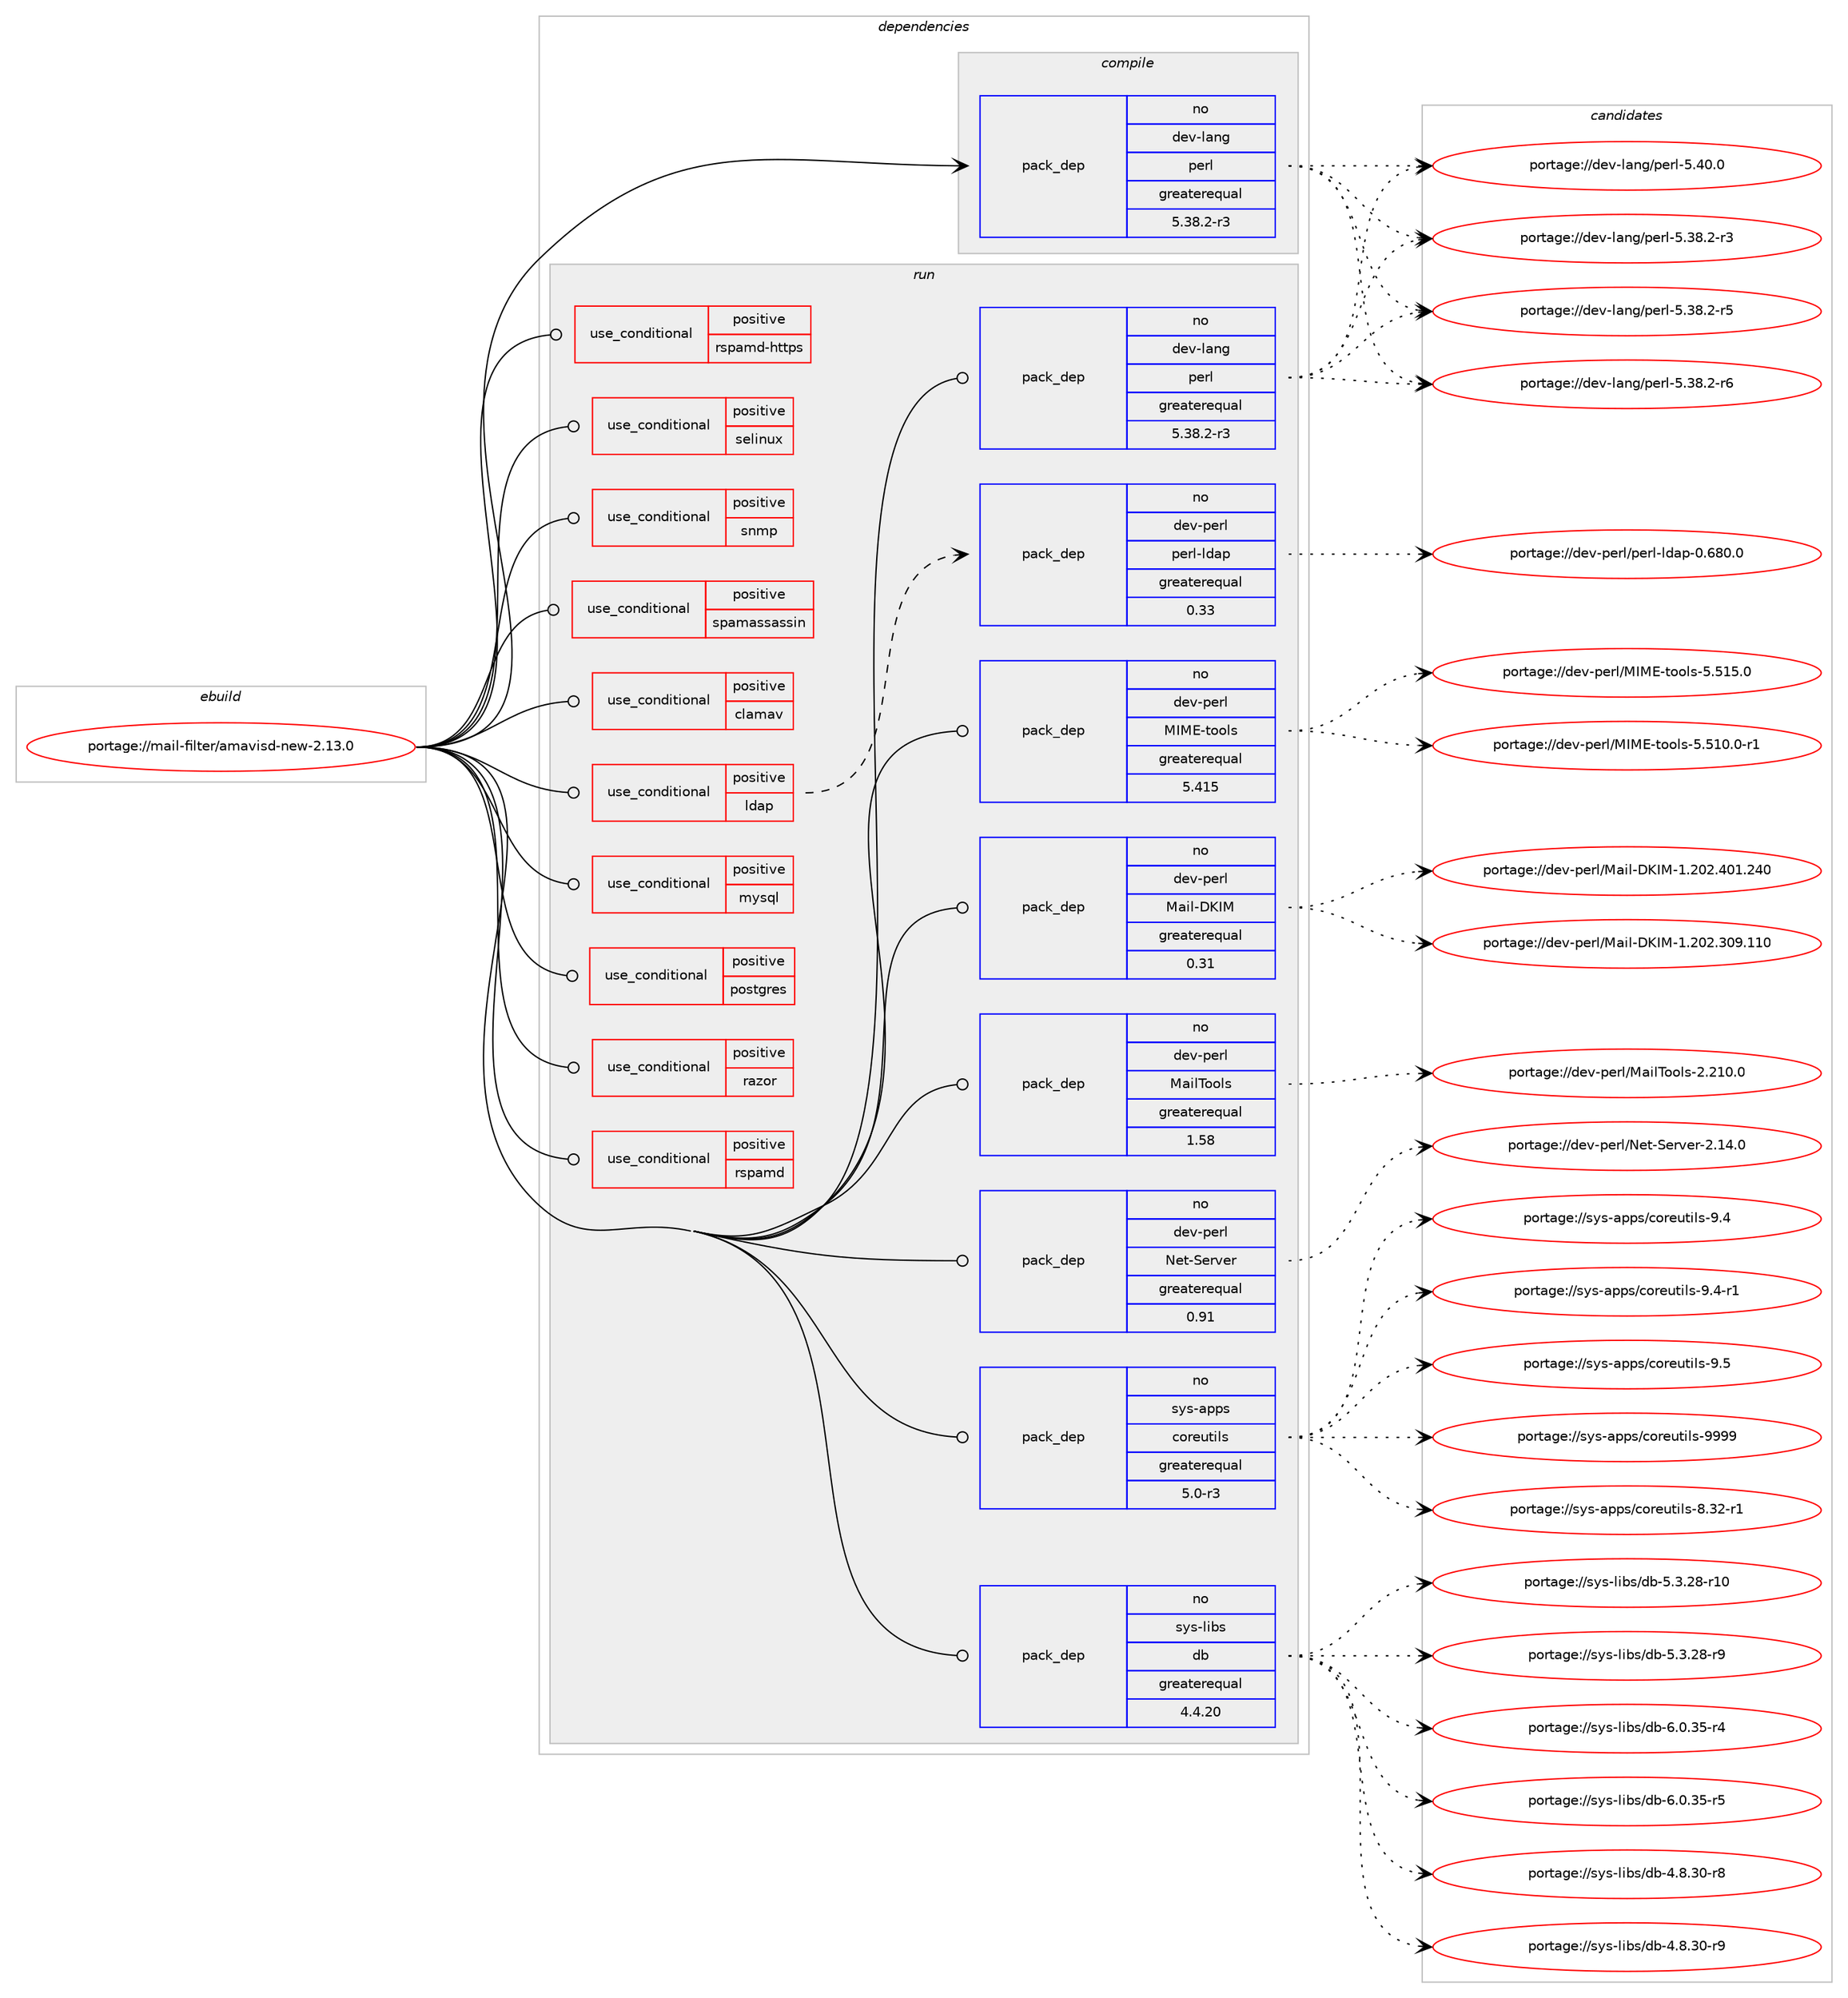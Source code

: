digraph prolog {

# *************
# Graph options
# *************

newrank=true;
concentrate=true;
compound=true;
graph [rankdir=LR,fontname=Helvetica,fontsize=10,ranksep=1.5];#, ranksep=2.5, nodesep=0.2];
edge  [arrowhead=vee];
node  [fontname=Helvetica,fontsize=10];

# **********
# The ebuild
# **********

subgraph cluster_leftcol {
color=gray;
rank=same;
label=<<i>ebuild</i>>;
id [label="portage://mail-filter/amavisd-new-2.13.0", color=red, width=4, href="../mail-filter/amavisd-new-2.13.0.svg"];
}

# ****************
# The dependencies
# ****************

subgraph cluster_midcol {
color=gray;
label=<<i>dependencies</i>>;
subgraph cluster_compile {
fillcolor="#eeeeee";
style=filled;
label=<<i>compile</i>>;
# *** BEGIN UNKNOWN DEPENDENCY TYPE (TODO) ***
# id -> package_dependency(portage://mail-filter/amavisd-new-2.13.0,install,no,acct-user,amavis,none,[,,],[],[])
# *** END UNKNOWN DEPENDENCY TYPE (TODO) ***

subgraph pack75600 {
dependency146209 [label=<<TABLE BORDER="0" CELLBORDER="1" CELLSPACING="0" CELLPADDING="4" WIDTH="220"><TR><TD ROWSPAN="6" CELLPADDING="30">pack_dep</TD></TR><TR><TD WIDTH="110">no</TD></TR><TR><TD>dev-lang</TD></TR><TR><TD>perl</TD></TR><TR><TD>greaterequal</TD></TR><TR><TD>5.38.2-r3</TD></TR></TABLE>>, shape=none, color=blue];
}
id:e -> dependency146209:w [weight=20,style="solid",arrowhead="vee"];
}
subgraph cluster_compileandrun {
fillcolor="#eeeeee";
style=filled;
label=<<i>compile and run</i>>;
}
subgraph cluster_run {
fillcolor="#eeeeee";
style=filled;
label=<<i>run</i>>;
subgraph cond68390 {
dependency146210 [label=<<TABLE BORDER="0" CELLBORDER="1" CELLSPACING="0" CELLPADDING="4"><TR><TD ROWSPAN="3" CELLPADDING="10">use_conditional</TD></TR><TR><TD>positive</TD></TR><TR><TD>clamav</TD></TR></TABLE>>, shape=none, color=red];
# *** BEGIN UNKNOWN DEPENDENCY TYPE (TODO) ***
# dependency146210 -> package_dependency(portage://mail-filter/amavisd-new-2.13.0,run,no,app-antivirus,clamav,none,[,,],[],[])
# *** END UNKNOWN DEPENDENCY TYPE (TODO) ***

}
id:e -> dependency146210:w [weight=20,style="solid",arrowhead="odot"];
subgraph cond68391 {
dependency146211 [label=<<TABLE BORDER="0" CELLBORDER="1" CELLSPACING="0" CELLPADDING="4"><TR><TD ROWSPAN="3" CELLPADDING="10">use_conditional</TD></TR><TR><TD>positive</TD></TR><TR><TD>ldap</TD></TR></TABLE>>, shape=none, color=red];
subgraph pack75601 {
dependency146212 [label=<<TABLE BORDER="0" CELLBORDER="1" CELLSPACING="0" CELLPADDING="4" WIDTH="220"><TR><TD ROWSPAN="6" CELLPADDING="30">pack_dep</TD></TR><TR><TD WIDTH="110">no</TD></TR><TR><TD>dev-perl</TD></TR><TR><TD>perl-ldap</TD></TR><TR><TD>greaterequal</TD></TR><TR><TD>0.33</TD></TR></TABLE>>, shape=none, color=blue];
}
dependency146211:e -> dependency146212:w [weight=20,style="dashed",arrowhead="vee"];
}
id:e -> dependency146211:w [weight=20,style="solid",arrowhead="odot"];
subgraph cond68392 {
dependency146213 [label=<<TABLE BORDER="0" CELLBORDER="1" CELLSPACING="0" CELLPADDING="4"><TR><TD ROWSPAN="3" CELLPADDING="10">use_conditional</TD></TR><TR><TD>positive</TD></TR><TR><TD>mysql</TD></TR></TABLE>>, shape=none, color=red];
# *** BEGIN UNKNOWN DEPENDENCY TYPE (TODO) ***
# dependency146213 -> package_dependency(portage://mail-filter/amavisd-new-2.13.0,run,no,dev-perl,DBD-mysql,none,[,,],[],[])
# *** END UNKNOWN DEPENDENCY TYPE (TODO) ***

}
id:e -> dependency146213:w [weight=20,style="solid",arrowhead="odot"];
subgraph cond68393 {
dependency146214 [label=<<TABLE BORDER="0" CELLBORDER="1" CELLSPACING="0" CELLPADDING="4"><TR><TD ROWSPAN="3" CELLPADDING="10">use_conditional</TD></TR><TR><TD>positive</TD></TR><TR><TD>postgres</TD></TR></TABLE>>, shape=none, color=red];
# *** BEGIN UNKNOWN DEPENDENCY TYPE (TODO) ***
# dependency146214 -> package_dependency(portage://mail-filter/amavisd-new-2.13.0,run,no,dev-perl,DBD-Pg,none,[,,],[],[])
# *** END UNKNOWN DEPENDENCY TYPE (TODO) ***

}
id:e -> dependency146214:w [weight=20,style="solid",arrowhead="odot"];
subgraph cond68394 {
dependency146215 [label=<<TABLE BORDER="0" CELLBORDER="1" CELLSPACING="0" CELLPADDING="4"><TR><TD ROWSPAN="3" CELLPADDING="10">use_conditional</TD></TR><TR><TD>positive</TD></TR><TR><TD>razor</TD></TR></TABLE>>, shape=none, color=red];
# *** BEGIN UNKNOWN DEPENDENCY TYPE (TODO) ***
# dependency146215 -> package_dependency(portage://mail-filter/amavisd-new-2.13.0,run,no,mail-filter,razor,none,[,,],[],[])
# *** END UNKNOWN DEPENDENCY TYPE (TODO) ***

}
id:e -> dependency146215:w [weight=20,style="solid",arrowhead="odot"];
subgraph cond68395 {
dependency146216 [label=<<TABLE BORDER="0" CELLBORDER="1" CELLSPACING="0" CELLPADDING="4"><TR><TD ROWSPAN="3" CELLPADDING="10">use_conditional</TD></TR><TR><TD>positive</TD></TR><TR><TD>rspamd</TD></TR></TABLE>>, shape=none, color=red];
# *** BEGIN UNKNOWN DEPENDENCY TYPE (TODO) ***
# dependency146216 -> package_dependency(portage://mail-filter/amavisd-new-2.13.0,run,no,dev-perl,HTTP-Message,none,[,,],[],[])
# *** END UNKNOWN DEPENDENCY TYPE (TODO) ***

# *** BEGIN UNKNOWN DEPENDENCY TYPE (TODO) ***
# dependency146216 -> package_dependency(portage://mail-filter/amavisd-new-2.13.0,run,no,dev-perl,JSON,none,[,,],[],[])
# *** END UNKNOWN DEPENDENCY TYPE (TODO) ***

# *** BEGIN UNKNOWN DEPENDENCY TYPE (TODO) ***
# dependency146216 -> package_dependency(portage://mail-filter/amavisd-new-2.13.0,run,no,dev-perl,LWP-UserAgent-Determined,none,[,,],[],[])
# *** END UNKNOWN DEPENDENCY TYPE (TODO) ***

}
id:e -> dependency146216:w [weight=20,style="solid",arrowhead="odot"];
subgraph cond68396 {
dependency146217 [label=<<TABLE BORDER="0" CELLBORDER="1" CELLSPACING="0" CELLPADDING="4"><TR><TD ROWSPAN="3" CELLPADDING="10">use_conditional</TD></TR><TR><TD>positive</TD></TR><TR><TD>rspamd-https</TD></TR></TABLE>>, shape=none, color=red];
# *** BEGIN UNKNOWN DEPENDENCY TYPE (TODO) ***
# dependency146217 -> package_dependency(portage://mail-filter/amavisd-new-2.13.0,run,no,dev-perl,HTTP-Message,none,[,,],[],[])
# *** END UNKNOWN DEPENDENCY TYPE (TODO) ***

# *** BEGIN UNKNOWN DEPENDENCY TYPE (TODO) ***
# dependency146217 -> package_dependency(portage://mail-filter/amavisd-new-2.13.0,run,no,dev-perl,JSON,none,[,,],[],[])
# *** END UNKNOWN DEPENDENCY TYPE (TODO) ***

# *** BEGIN UNKNOWN DEPENDENCY TYPE (TODO) ***
# dependency146217 -> package_dependency(portage://mail-filter/amavisd-new-2.13.0,run,no,dev-perl,LWP-UserAgent-Determined,none,[,,],[],[])
# *** END UNKNOWN DEPENDENCY TYPE (TODO) ***

# *** BEGIN UNKNOWN DEPENDENCY TYPE (TODO) ***
# dependency146217 -> package_dependency(portage://mail-filter/amavisd-new-2.13.0,run,no,dev-perl,LWP-Protocol-https,none,[,,],[],[])
# *** END UNKNOWN DEPENDENCY TYPE (TODO) ***

# *** BEGIN UNKNOWN DEPENDENCY TYPE (TODO) ***
# dependency146217 -> package_dependency(portage://mail-filter/amavisd-new-2.13.0,run,no,dev-perl,Net-SSLeay,none,[,,],[],[])
# *** END UNKNOWN DEPENDENCY TYPE (TODO) ***

}
id:e -> dependency146217:w [weight=20,style="solid",arrowhead="odot"];
subgraph cond68397 {
dependency146218 [label=<<TABLE BORDER="0" CELLBORDER="1" CELLSPACING="0" CELLPADDING="4"><TR><TD ROWSPAN="3" CELLPADDING="10">use_conditional</TD></TR><TR><TD>positive</TD></TR><TR><TD>selinux</TD></TR></TABLE>>, shape=none, color=red];
# *** BEGIN UNKNOWN DEPENDENCY TYPE (TODO) ***
# dependency146218 -> package_dependency(portage://mail-filter/amavisd-new-2.13.0,run,no,sec-policy,selinux-amavis,none,[,,],[],[])
# *** END UNKNOWN DEPENDENCY TYPE (TODO) ***

}
id:e -> dependency146218:w [weight=20,style="solid",arrowhead="odot"];
subgraph cond68398 {
dependency146219 [label=<<TABLE BORDER="0" CELLBORDER="1" CELLSPACING="0" CELLPADDING="4"><TR><TD ROWSPAN="3" CELLPADDING="10">use_conditional</TD></TR><TR><TD>positive</TD></TR><TR><TD>snmp</TD></TR></TABLE>>, shape=none, color=red];
# *** BEGIN UNKNOWN DEPENDENCY TYPE (TODO) ***
# dependency146219 -> package_dependency(portage://mail-filter/amavisd-new-2.13.0,run,no,net-analyzer,net-snmp,none,[,,],[],[use(enable(perl),none)])
# *** END UNKNOWN DEPENDENCY TYPE (TODO) ***

}
id:e -> dependency146219:w [weight=20,style="solid",arrowhead="odot"];
subgraph cond68399 {
dependency146220 [label=<<TABLE BORDER="0" CELLBORDER="1" CELLSPACING="0" CELLPADDING="4"><TR><TD ROWSPAN="3" CELLPADDING="10">use_conditional</TD></TR><TR><TD>positive</TD></TR><TR><TD>spamassassin</TD></TR></TABLE>>, shape=none, color=red];
# *** BEGIN UNKNOWN DEPENDENCY TYPE (TODO) ***
# dependency146220 -> package_dependency(portage://mail-filter/amavisd-new-2.13.0,run,no,mail-filter,spamassassin,none,[,,],[],[])
# *** END UNKNOWN DEPENDENCY TYPE (TODO) ***

# *** BEGIN UNKNOWN DEPENDENCY TYPE (TODO) ***
# dependency146220 -> package_dependency(portage://mail-filter/amavisd-new-2.13.0,run,no,dev-perl,Image-Info,none,[,,],[],[])
# *** END UNKNOWN DEPENDENCY TYPE (TODO) ***

}
id:e -> dependency146220:w [weight=20,style="solid",arrowhead="odot"];
# *** BEGIN UNKNOWN DEPENDENCY TYPE (TODO) ***
# id -> package_dependency(portage://mail-filter/amavisd-new-2.13.0,run,no,acct-user,amavis,none,[,,],[],[])
# *** END UNKNOWN DEPENDENCY TYPE (TODO) ***

# *** BEGIN UNKNOWN DEPENDENCY TYPE (TODO) ***
# id -> package_dependency(portage://mail-filter/amavisd-new-2.13.0,run,no,app-alternatives,cpio,none,[,,],[],[])
# *** END UNKNOWN DEPENDENCY TYPE (TODO) ***

# *** BEGIN UNKNOWN DEPENDENCY TYPE (TODO) ***
# id -> package_dependency(portage://mail-filter/amavisd-new-2.13.0,run,no,app-arch,arc,none,[,,],[],[])
# *** END UNKNOWN DEPENDENCY TYPE (TODO) ***

# *** BEGIN UNKNOWN DEPENDENCY TYPE (TODO) ***
# id -> package_dependency(portage://mail-filter/amavisd-new-2.13.0,run,no,app-arch,arj,none,[,,],[],[])
# *** END UNKNOWN DEPENDENCY TYPE (TODO) ***

# *** BEGIN UNKNOWN DEPENDENCY TYPE (TODO) ***
# id -> package_dependency(portage://mail-filter/amavisd-new-2.13.0,run,no,app-arch,bzip2,none,[,,],[],[])
# *** END UNKNOWN DEPENDENCY TYPE (TODO) ***

# *** BEGIN UNKNOWN DEPENDENCY TYPE (TODO) ***
# id -> package_dependency(portage://mail-filter/amavisd-new-2.13.0,run,no,app-arch,cabextract,none,[,,],[],[])
# *** END UNKNOWN DEPENDENCY TYPE (TODO) ***

# *** BEGIN UNKNOWN DEPENDENCY TYPE (TODO) ***
# id -> package_dependency(portage://mail-filter/amavisd-new-2.13.0,run,no,app-arch,gzip,none,[,,],[],[])
# *** END UNKNOWN DEPENDENCY TYPE (TODO) ***

# *** BEGIN UNKNOWN DEPENDENCY TYPE (TODO) ***
# id -> package_dependency(portage://mail-filter/amavisd-new-2.13.0,run,no,app-arch,lha,none,[,,],[],[])
# *** END UNKNOWN DEPENDENCY TYPE (TODO) ***

# *** BEGIN UNKNOWN DEPENDENCY TYPE (TODO) ***
# id -> package_dependency(portage://mail-filter/amavisd-new-2.13.0,run,no,app-arch,lrzip,none,[,,],[],[])
# *** END UNKNOWN DEPENDENCY TYPE (TODO) ***

# *** BEGIN UNKNOWN DEPENDENCY TYPE (TODO) ***
# id -> package_dependency(portage://mail-filter/amavisd-new-2.13.0,run,no,app-arch,lzop,none,[,,],[],[])
# *** END UNKNOWN DEPENDENCY TYPE (TODO) ***

# *** BEGIN UNKNOWN DEPENDENCY TYPE (TODO) ***
# id -> package_dependency(portage://mail-filter/amavisd-new-2.13.0,run,no,app-arch,p7zip,none,[,,],[],[])
# *** END UNKNOWN DEPENDENCY TYPE (TODO) ***

# *** BEGIN UNKNOWN DEPENDENCY TYPE (TODO) ***
# id -> package_dependency(portage://mail-filter/amavisd-new-2.13.0,run,no,app-arch,pax,none,[,,],[],[])
# *** END UNKNOWN DEPENDENCY TYPE (TODO) ***

# *** BEGIN UNKNOWN DEPENDENCY TYPE (TODO) ***
# id -> package_dependency(portage://mail-filter/amavisd-new-2.13.0,run,no,app-arch,unrar,none,[,,],[],[])
# *** END UNKNOWN DEPENDENCY TYPE (TODO) ***

# *** BEGIN UNKNOWN DEPENDENCY TYPE (TODO) ***
# id -> package_dependency(portage://mail-filter/amavisd-new-2.13.0,run,no,app-arch,xz-utils,none,[,,],[],[])
# *** END UNKNOWN DEPENDENCY TYPE (TODO) ***

# *** BEGIN UNKNOWN DEPENDENCY TYPE (TODO) ***
# id -> package_dependency(portage://mail-filter/amavisd-new-2.13.0,run,no,app-arch,zoo,none,[,,],[],[])
# *** END UNKNOWN DEPENDENCY TYPE (TODO) ***

subgraph pack75602 {
dependency146221 [label=<<TABLE BORDER="0" CELLBORDER="1" CELLSPACING="0" CELLPADDING="4" WIDTH="220"><TR><TD ROWSPAN="6" CELLPADDING="30">pack_dep</TD></TR><TR><TD WIDTH="110">no</TD></TR><TR><TD>dev-lang</TD></TR><TR><TD>perl</TD></TR><TR><TD>greaterequal</TD></TR><TR><TD>5.38.2-r3</TD></TR></TABLE>>, shape=none, color=blue];
}
id:e -> dependency146221:w [weight=20,style="solid",arrowhead="odot"];
# *** BEGIN UNKNOWN DEPENDENCY TYPE (TODO) ***
# id -> package_dependency(portage://mail-filter/amavisd-new-2.13.0,run,no,dev-lang,perl,none,[,,],any_different_slot,[])
# *** END UNKNOWN DEPENDENCY TYPE (TODO) ***

# *** BEGIN UNKNOWN DEPENDENCY TYPE (TODO) ***
# id -> package_dependency(portage://mail-filter/amavisd-new-2.13.0,run,no,dev-lang,perl,none,[,,],any_same_slot,[])
# *** END UNKNOWN DEPENDENCY TYPE (TODO) ***

# *** BEGIN UNKNOWN DEPENDENCY TYPE (TODO) ***
# id -> package_dependency(portage://mail-filter/amavisd-new-2.13.0,run,no,dev-perl,Archive-Zip,none,[,,],[],[])
# *** END UNKNOWN DEPENDENCY TYPE (TODO) ***

# *** BEGIN UNKNOWN DEPENDENCY TYPE (TODO) ***
# id -> package_dependency(portage://mail-filter/amavisd-new-2.13.0,run,no,dev-perl,BerkeleyDB,none,[,,],[],[])
# *** END UNKNOWN DEPENDENCY TYPE (TODO) ***

# *** BEGIN UNKNOWN DEPENDENCY TYPE (TODO) ***
# id -> package_dependency(portage://mail-filter/amavisd-new-2.13.0,run,no,dev-perl,Convert-BinHex,none,[,,],[],[])
# *** END UNKNOWN DEPENDENCY TYPE (TODO) ***

# *** BEGIN UNKNOWN DEPENDENCY TYPE (TODO) ***
# id -> package_dependency(portage://mail-filter/amavisd-new-2.13.0,run,no,dev-perl,File-LibMagic,none,[,,],[],[])
# *** END UNKNOWN DEPENDENCY TYPE (TODO) ***

# *** BEGIN UNKNOWN DEPENDENCY TYPE (TODO) ***
# id -> package_dependency(portage://mail-filter/amavisd-new-2.13.0,run,no,dev-perl,IO-Socket-SSL,none,[,,],[],[])
# *** END UNKNOWN DEPENDENCY TYPE (TODO) ***

# *** BEGIN UNKNOWN DEPENDENCY TYPE (TODO) ***
# id -> package_dependency(portage://mail-filter/amavisd-new-2.13.0,run,no,dev-perl,IO-stringy,none,[,,],[],[])
# *** END UNKNOWN DEPENDENCY TYPE (TODO) ***

subgraph pack75603 {
dependency146222 [label=<<TABLE BORDER="0" CELLBORDER="1" CELLSPACING="0" CELLPADDING="4" WIDTH="220"><TR><TD ROWSPAN="6" CELLPADDING="30">pack_dep</TD></TR><TR><TD WIDTH="110">no</TD></TR><TR><TD>dev-perl</TD></TR><TR><TD>MIME-tools</TD></TR><TR><TD>greaterequal</TD></TR><TR><TD>5.415</TD></TR></TABLE>>, shape=none, color=blue];
}
id:e -> dependency146222:w [weight=20,style="solid",arrowhead="odot"];
subgraph pack75604 {
dependency146223 [label=<<TABLE BORDER="0" CELLBORDER="1" CELLSPACING="0" CELLPADDING="4" WIDTH="220"><TR><TD ROWSPAN="6" CELLPADDING="30">pack_dep</TD></TR><TR><TD WIDTH="110">no</TD></TR><TR><TD>dev-perl</TD></TR><TR><TD>Mail-DKIM</TD></TR><TR><TD>greaterequal</TD></TR><TR><TD>0.31</TD></TR></TABLE>>, shape=none, color=blue];
}
id:e -> dependency146223:w [weight=20,style="solid",arrowhead="odot"];
subgraph pack75605 {
dependency146224 [label=<<TABLE BORDER="0" CELLBORDER="1" CELLSPACING="0" CELLPADDING="4" WIDTH="220"><TR><TD ROWSPAN="6" CELLPADDING="30">pack_dep</TD></TR><TR><TD WIDTH="110">no</TD></TR><TR><TD>dev-perl</TD></TR><TR><TD>MailTools</TD></TR><TR><TD>greaterequal</TD></TR><TR><TD>1.58</TD></TR></TABLE>>, shape=none, color=blue];
}
id:e -> dependency146224:w [weight=20,style="solid",arrowhead="odot"];
# *** BEGIN UNKNOWN DEPENDENCY TYPE (TODO) ***
# id -> package_dependency(portage://mail-filter/amavisd-new-2.13.0,run,no,dev-perl,Net-LibIDN2,none,[,,],[],[])
# *** END UNKNOWN DEPENDENCY TYPE (TODO) ***

# *** BEGIN UNKNOWN DEPENDENCY TYPE (TODO) ***
# id -> package_dependency(portage://mail-filter/amavisd-new-2.13.0,run,no,dev-perl,Net-SSLeay,none,[,,],[],[])
# *** END UNKNOWN DEPENDENCY TYPE (TODO) ***

subgraph pack75606 {
dependency146225 [label=<<TABLE BORDER="0" CELLBORDER="1" CELLSPACING="0" CELLPADDING="4" WIDTH="220"><TR><TD ROWSPAN="6" CELLPADDING="30">pack_dep</TD></TR><TR><TD WIDTH="110">no</TD></TR><TR><TD>dev-perl</TD></TR><TR><TD>Net-Server</TD></TR><TR><TD>greaterequal</TD></TR><TR><TD>0.91</TD></TR></TABLE>>, shape=none, color=blue];
}
id:e -> dependency146225:w [weight=20,style="solid",arrowhead="odot"];
# *** BEGIN UNKNOWN DEPENDENCY TYPE (TODO) ***
# id -> package_dependency(portage://mail-filter/amavisd-new-2.13.0,run,no,dev-perl,Unix-Syslog,none,[,,],[],[])
# *** END UNKNOWN DEPENDENCY TYPE (TODO) ***

# *** BEGIN UNKNOWN DEPENDENCY TYPE (TODO) ***
# id -> package_dependency(portage://mail-filter/amavisd-new-2.13.0,run,no,net-mail,ripole,none,[,,],[],[])
# *** END UNKNOWN DEPENDENCY TYPE (TODO) ***

# *** BEGIN UNKNOWN DEPENDENCY TYPE (TODO) ***
# id -> package_dependency(portage://mail-filter/amavisd-new-2.13.0,run,no,net-mail,tnef,none,[,,],[],[])
# *** END UNKNOWN DEPENDENCY TYPE (TODO) ***

subgraph pack75607 {
dependency146226 [label=<<TABLE BORDER="0" CELLBORDER="1" CELLSPACING="0" CELLPADDING="4" WIDTH="220"><TR><TD ROWSPAN="6" CELLPADDING="30">pack_dep</TD></TR><TR><TD WIDTH="110">no</TD></TR><TR><TD>sys-apps</TD></TR><TR><TD>coreutils</TD></TR><TR><TD>greaterequal</TD></TR><TR><TD>5.0-r3</TD></TR></TABLE>>, shape=none, color=blue];
}
id:e -> dependency146226:w [weight=20,style="solid",arrowhead="odot"];
subgraph pack75608 {
dependency146227 [label=<<TABLE BORDER="0" CELLBORDER="1" CELLSPACING="0" CELLPADDING="4" WIDTH="220"><TR><TD ROWSPAN="6" CELLPADDING="30">pack_dep</TD></TR><TR><TD WIDTH="110">no</TD></TR><TR><TD>sys-libs</TD></TR><TR><TD>db</TD></TR><TR><TD>greaterequal</TD></TR><TR><TD>4.4.20</TD></TR></TABLE>>, shape=none, color=blue];
}
id:e -> dependency146227:w [weight=20,style="solid",arrowhead="odot"];
# *** BEGIN UNKNOWN DEPENDENCY TYPE (TODO) ***
# id -> package_dependency(portage://mail-filter/amavisd-new-2.13.0,run,no,virtual,mta,none,[,,],[],[])
# *** END UNKNOWN DEPENDENCY TYPE (TODO) ***

# *** BEGIN UNKNOWN DEPENDENCY TYPE (TODO) ***
# id -> package_dependency(portage://mail-filter/amavisd-new-2.13.0,run,no,virtual,perl-Compress-Raw-Zlib,none,[,,],[],[])
# *** END UNKNOWN DEPENDENCY TYPE (TODO) ***

# *** BEGIN UNKNOWN DEPENDENCY TYPE (TODO) ***
# id -> package_dependency(portage://mail-filter/amavisd-new-2.13.0,run,no,virtual,perl-Digest-MD5,none,[,,],[],[])
# *** END UNKNOWN DEPENDENCY TYPE (TODO) ***

# *** BEGIN UNKNOWN DEPENDENCY TYPE (TODO) ***
# id -> package_dependency(portage://mail-filter/amavisd-new-2.13.0,run,no,virtual,perl-File-Temp,none,[,,],[],[])
# *** END UNKNOWN DEPENDENCY TYPE (TODO) ***

# *** BEGIN UNKNOWN DEPENDENCY TYPE (TODO) ***
# id -> package_dependency(portage://mail-filter/amavisd-new-2.13.0,run,no,virtual,perl-IO-Compress,none,[,,],[],[])
# *** END UNKNOWN DEPENDENCY TYPE (TODO) ***

# *** BEGIN UNKNOWN DEPENDENCY TYPE (TODO) ***
# id -> package_dependency(portage://mail-filter/amavisd-new-2.13.0,run,no,virtual,perl-IO-Socket-IP,none,[,,],[],[])
# *** END UNKNOWN DEPENDENCY TYPE (TODO) ***

# *** BEGIN UNKNOWN DEPENDENCY TYPE (TODO) ***
# id -> package_dependency(portage://mail-filter/amavisd-new-2.13.0,run,no,virtual,perl-MIME-Base64,none,[,,],[],[])
# *** END UNKNOWN DEPENDENCY TYPE (TODO) ***

# *** BEGIN UNKNOWN DEPENDENCY TYPE (TODO) ***
# id -> package_dependency(portage://mail-filter/amavisd-new-2.13.0,run,no,virtual,perl-Time-HiRes,none,[,,],[],[])
# *** END UNKNOWN DEPENDENCY TYPE (TODO) ***

}
}

# **************
# The candidates
# **************

subgraph cluster_choices {
rank=same;
color=gray;
label=<<i>candidates</i>>;

subgraph choice75600 {
color=black;
nodesep=1;
choice100101118451089711010347112101114108455346515646504511451 [label="portage://dev-lang/perl-5.38.2-r3", color=red, width=4,href="../dev-lang/perl-5.38.2-r3.svg"];
choice100101118451089711010347112101114108455346515646504511453 [label="portage://dev-lang/perl-5.38.2-r5", color=red, width=4,href="../dev-lang/perl-5.38.2-r5.svg"];
choice100101118451089711010347112101114108455346515646504511454 [label="portage://dev-lang/perl-5.38.2-r6", color=red, width=4,href="../dev-lang/perl-5.38.2-r6.svg"];
choice10010111845108971101034711210111410845534652484648 [label="portage://dev-lang/perl-5.40.0", color=red, width=4,href="../dev-lang/perl-5.40.0.svg"];
dependency146209:e -> choice100101118451089711010347112101114108455346515646504511451:w [style=dotted,weight="100"];
dependency146209:e -> choice100101118451089711010347112101114108455346515646504511453:w [style=dotted,weight="100"];
dependency146209:e -> choice100101118451089711010347112101114108455346515646504511454:w [style=dotted,weight="100"];
dependency146209:e -> choice10010111845108971101034711210111410845534652484648:w [style=dotted,weight="100"];
}
subgraph choice75601 {
color=black;
nodesep=1;
choice100101118451121011141084711210111410845108100971124548465456484648 [label="portage://dev-perl/perl-ldap-0.680.0", color=red, width=4,href="../dev-perl/perl-ldap-0.680.0.svg"];
dependency146212:e -> choice100101118451121011141084711210111410845108100971124548465456484648:w [style=dotted,weight="100"];
}
subgraph choice75602 {
color=black;
nodesep=1;
choice100101118451089711010347112101114108455346515646504511451 [label="portage://dev-lang/perl-5.38.2-r3", color=red, width=4,href="../dev-lang/perl-5.38.2-r3.svg"];
choice100101118451089711010347112101114108455346515646504511453 [label="portage://dev-lang/perl-5.38.2-r5", color=red, width=4,href="../dev-lang/perl-5.38.2-r5.svg"];
choice100101118451089711010347112101114108455346515646504511454 [label="portage://dev-lang/perl-5.38.2-r6", color=red, width=4,href="../dev-lang/perl-5.38.2-r6.svg"];
choice10010111845108971101034711210111410845534652484648 [label="portage://dev-lang/perl-5.40.0", color=red, width=4,href="../dev-lang/perl-5.40.0.svg"];
dependency146221:e -> choice100101118451089711010347112101114108455346515646504511451:w [style=dotted,weight="100"];
dependency146221:e -> choice100101118451089711010347112101114108455346515646504511453:w [style=dotted,weight="100"];
dependency146221:e -> choice100101118451089711010347112101114108455346515646504511454:w [style=dotted,weight="100"];
dependency146221:e -> choice10010111845108971101034711210111410845534652484648:w [style=dotted,weight="100"];
}
subgraph choice75603 {
color=black;
nodesep=1;
choice1001011184511210111410847777377694511611111110811545534653494846484511449 [label="portage://dev-perl/MIME-tools-5.510.0-r1", color=red, width=4,href="../dev-perl/MIME-tools-5.510.0-r1.svg"];
choice100101118451121011141084777737769451161111111081154553465349534648 [label="portage://dev-perl/MIME-tools-5.515.0", color=red, width=4,href="../dev-perl/MIME-tools-5.515.0.svg"];
dependency146222:e -> choice1001011184511210111410847777377694511611111110811545534653494846484511449:w [style=dotted,weight="100"];
dependency146222:e -> choice100101118451121011141084777737769451161111111081154553465349534648:w [style=dotted,weight="100"];
}
subgraph choice75604 {
color=black;
nodesep=1;
choice1001011184511210111410847779710510845687573774549465048504651485746494948 [label="portage://dev-perl/Mail-DKIM-1.202.309.110", color=red, width=4,href="../dev-perl/Mail-DKIM-1.202.309.110.svg"];
choice1001011184511210111410847779710510845687573774549465048504652484946505248 [label="portage://dev-perl/Mail-DKIM-1.202.401.240", color=red, width=4,href="../dev-perl/Mail-DKIM-1.202.401.240.svg"];
dependency146223:e -> choice1001011184511210111410847779710510845687573774549465048504651485746494948:w [style=dotted,weight="100"];
dependency146223:e -> choice1001011184511210111410847779710510845687573774549465048504652484946505248:w [style=dotted,weight="100"];
}
subgraph choice75605 {
color=black;
nodesep=1;
choice10010111845112101114108477797105108841111111081154550465049484648 [label="portage://dev-perl/MailTools-2.210.0", color=red, width=4,href="../dev-perl/MailTools-2.210.0.svg"];
dependency146224:e -> choice10010111845112101114108477797105108841111111081154550465049484648:w [style=dotted,weight="100"];
}
subgraph choice75606 {
color=black;
nodesep=1;
choice100101118451121011141084778101116458310111411810111445504649524648 [label="portage://dev-perl/Net-Server-2.14.0", color=red, width=4,href="../dev-perl/Net-Server-2.14.0.svg"];
dependency146225:e -> choice100101118451121011141084778101116458310111411810111445504649524648:w [style=dotted,weight="100"];
}
subgraph choice75607 {
color=black;
nodesep=1;
choice1151211154597112112115479911111410111711610510811545564651504511449 [label="portage://sys-apps/coreutils-8.32-r1", color=red, width=4,href="../sys-apps/coreutils-8.32-r1.svg"];
choice1151211154597112112115479911111410111711610510811545574652 [label="portage://sys-apps/coreutils-9.4", color=red, width=4,href="../sys-apps/coreutils-9.4.svg"];
choice11512111545971121121154799111114101117116105108115455746524511449 [label="portage://sys-apps/coreutils-9.4-r1", color=red, width=4,href="../sys-apps/coreutils-9.4-r1.svg"];
choice1151211154597112112115479911111410111711610510811545574653 [label="portage://sys-apps/coreutils-9.5", color=red, width=4,href="../sys-apps/coreutils-9.5.svg"];
choice115121115459711211211547991111141011171161051081154557575757 [label="portage://sys-apps/coreutils-9999", color=red, width=4,href="../sys-apps/coreutils-9999.svg"];
dependency146226:e -> choice1151211154597112112115479911111410111711610510811545564651504511449:w [style=dotted,weight="100"];
dependency146226:e -> choice1151211154597112112115479911111410111711610510811545574652:w [style=dotted,weight="100"];
dependency146226:e -> choice11512111545971121121154799111114101117116105108115455746524511449:w [style=dotted,weight="100"];
dependency146226:e -> choice1151211154597112112115479911111410111711610510811545574653:w [style=dotted,weight="100"];
dependency146226:e -> choice115121115459711211211547991111141011171161051081154557575757:w [style=dotted,weight="100"];
}
subgraph choice75608 {
color=black;
nodesep=1;
choice11512111545108105981154710098455246564651484511456 [label="portage://sys-libs/db-4.8.30-r8", color=red, width=4,href="../sys-libs/db-4.8.30-r8.svg"];
choice11512111545108105981154710098455246564651484511457 [label="portage://sys-libs/db-4.8.30-r9", color=red, width=4,href="../sys-libs/db-4.8.30-r9.svg"];
choice1151211154510810598115471009845534651465056451144948 [label="portage://sys-libs/db-5.3.28-r10", color=red, width=4,href="../sys-libs/db-5.3.28-r10.svg"];
choice11512111545108105981154710098455346514650564511457 [label="portage://sys-libs/db-5.3.28-r9", color=red, width=4,href="../sys-libs/db-5.3.28-r9.svg"];
choice11512111545108105981154710098455446484651534511452 [label="portage://sys-libs/db-6.0.35-r4", color=red, width=4,href="../sys-libs/db-6.0.35-r4.svg"];
choice11512111545108105981154710098455446484651534511453 [label="portage://sys-libs/db-6.0.35-r5", color=red, width=4,href="../sys-libs/db-6.0.35-r5.svg"];
dependency146227:e -> choice11512111545108105981154710098455246564651484511456:w [style=dotted,weight="100"];
dependency146227:e -> choice11512111545108105981154710098455246564651484511457:w [style=dotted,weight="100"];
dependency146227:e -> choice1151211154510810598115471009845534651465056451144948:w [style=dotted,weight="100"];
dependency146227:e -> choice11512111545108105981154710098455346514650564511457:w [style=dotted,weight="100"];
dependency146227:e -> choice11512111545108105981154710098455446484651534511452:w [style=dotted,weight="100"];
dependency146227:e -> choice11512111545108105981154710098455446484651534511453:w [style=dotted,weight="100"];
}
}

}
